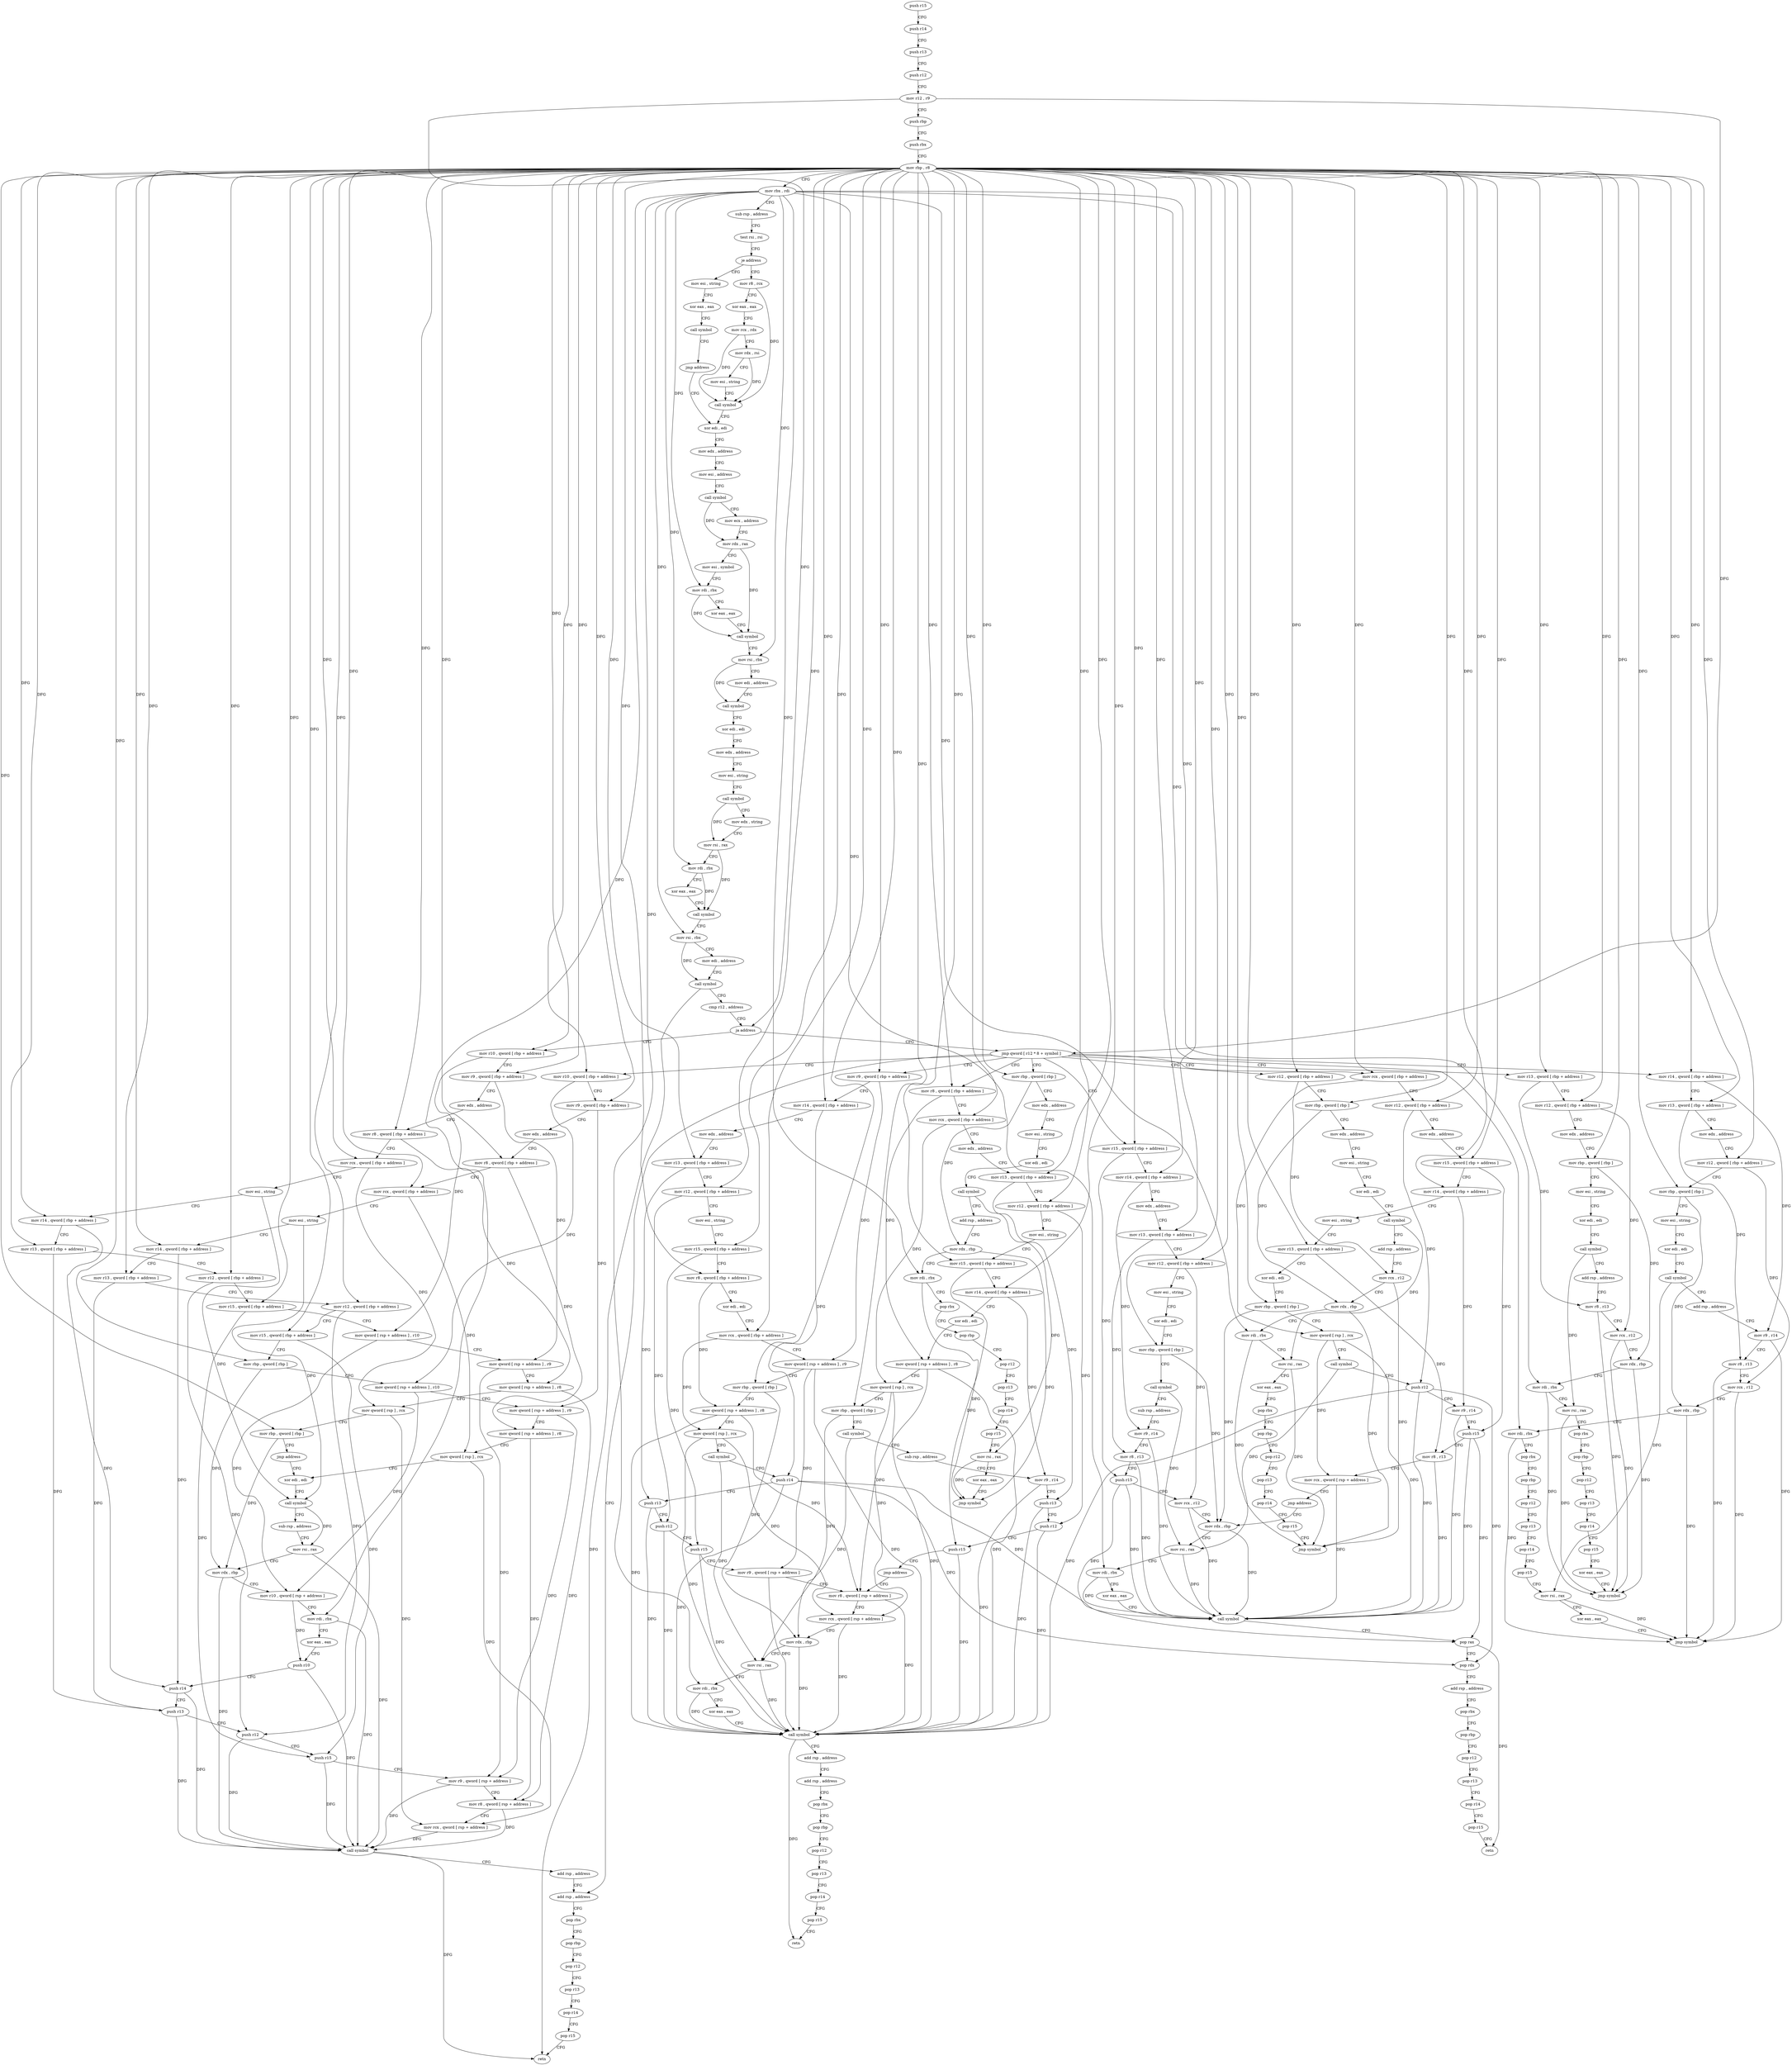 digraph "func" {
"4380992" [label = "push r15" ]
"4380994" [label = "push r14" ]
"4380996" [label = "push r13" ]
"4380998" [label = "push r12" ]
"4381000" [label = "mov r12 , r9" ]
"4381003" [label = "push rbp" ]
"4381004" [label = "push rbx" ]
"4381005" [label = "mov rbp , r8" ]
"4381008" [label = "mov rbx , rdi" ]
"4381011" [label = "sub rsp , address" ]
"4381015" [label = "test rsi , rsi" ]
"4381018" [label = "je address" ]
"4381952" [label = "mov esi , string" ]
"4381024" [label = "mov r8 , rcx" ]
"4381957" [label = "xor eax , eax" ]
"4381959" [label = "call symbol" ]
"4381964" [label = "jmp address" ]
"4381045" [label = "xor edi , edi" ]
"4381027" [label = "xor eax , eax" ]
"4381029" [label = "mov rcx , rdx" ]
"4381032" [label = "mov rdx , rsi" ]
"4381035" [label = "mov esi , string" ]
"4381040" [label = "call symbol" ]
"4381047" [label = "mov edx , address" ]
"4381052" [label = "mov esi , address" ]
"4381057" [label = "call symbol" ]
"4381062" [label = "mov ecx , address" ]
"4381067" [label = "mov rdx , rax" ]
"4381070" [label = "mov esi , symbol" ]
"4381075" [label = "mov rdi , rbx" ]
"4381078" [label = "xor eax , eax" ]
"4381080" [label = "call symbol" ]
"4381085" [label = "mov rsi , rbx" ]
"4381088" [label = "mov edi , address" ]
"4381093" [label = "call symbol" ]
"4381098" [label = "xor edi , edi" ]
"4381100" [label = "mov edx , address" ]
"4381105" [label = "mov esi , string" ]
"4381110" [label = "call symbol" ]
"4381115" [label = "mov edx , string" ]
"4381120" [label = "mov rsi , rax" ]
"4381123" [label = "mov rdi , rbx" ]
"4381126" [label = "xor eax , eax" ]
"4381128" [label = "call symbol" ]
"4381133" [label = "mov rsi , rbx" ]
"4381136" [label = "mov edi , address" ]
"4381141" [label = "call symbol" ]
"4381146" [label = "cmp r12 , address" ]
"4381150" [label = "ja address" ]
"4381976" [label = "mov r10 , qword [ rbp + address ]" ]
"4381156" [label = "jmp qword [ r12 * 8 + symbol ]" ]
"4381980" [label = "mov r9 , qword [ rbp + address ]" ]
"4381984" [label = "mov edx , address" ]
"4381989" [label = "mov r8 , qword [ rbp + address ]" ]
"4381993" [label = "mov rcx , qword [ rbp + address ]" ]
"4381997" [label = "mov esi , string" ]
"4382002" [label = "mov r14 , qword [ rbp + address ]" ]
"4382006" [label = "mov r13 , qword [ rbp + address ]" ]
"4382010" [label = "mov r12 , qword [ rbp + address ]" ]
"4382014" [label = "mov r15 , qword [ rbp + address ]" ]
"4382018" [label = "mov qword [ rsp + address ] , r10" ]
"4382023" [label = "mov qword [ rsp + address ] , r9" ]
"4382028" [label = "mov qword [ rsp + address ] , r8" ]
"4382033" [label = "mov qword [ rsp ] , rcx" ]
"4382037" [label = "mov rbp , qword [ rbp ]" ]
"4382041" [label = "jmp address" ]
"4381233" [label = "xor edi , edi" ]
"4381168" [label = "mov r10 , qword [ rbp + address ]" ]
"4381294" [label = "add rsp , address" ]
"4381312" [label = "mov r9 , qword [ rbp + address ]" ]
"4381440" [label = "mov rbp , qword [ rbp ]" ]
"4381496" [label = "mov r12 , qword [ rbp + address ]" ]
"4381560" [label = "mov r13 , qword [ rbp + address ]" ]
"4381632" [label = "mov r14 , qword [ rbp + address ]" ]
"4381712" [label = "mov r15 , qword [ rbp + address ]" ]
"4381800" [label = "mov rcx , qword [ rbp + address ]" ]
"4381872" [label = "mov r8 , qword [ rbp + address ]" ]
"4381235" [label = "call symbol" ]
"4381240" [label = "sub rsp , address" ]
"4381244" [label = "mov rsi , rax" ]
"4381247" [label = "mov rdx , rbp" ]
"4381250" [label = "mov r10 , qword [ rsp + address ]" ]
"4381255" [label = "mov rdi , rbx" ]
"4381258" [label = "xor eax , eax" ]
"4381260" [label = "push r10" ]
"4381262" [label = "push r14" ]
"4381264" [label = "push r13" ]
"4381266" [label = "push r12" ]
"4381268" [label = "push r15" ]
"4381270" [label = "mov r9 , qword [ rsp + address ]" ]
"4381275" [label = "mov r8 , qword [ rsp + address ]" ]
"4381280" [label = "mov rcx , qword [ rsp + address ]" ]
"4381285" [label = "call symbol" ]
"4381290" [label = "add rsp , address" ]
"4381172" [label = "mov r9 , qword [ rbp + address ]" ]
"4381176" [label = "mov edx , address" ]
"4381181" [label = "mov r8 , qword [ rbp + address ]" ]
"4381185" [label = "mov rcx , qword [ rbp + address ]" ]
"4381189" [label = "mov esi , string" ]
"4381194" [label = "mov r14 , qword [ rbp + address ]" ]
"4381198" [label = "mov r13 , qword [ rbp + address ]" ]
"4381202" [label = "mov r12 , qword [ rbp + address ]" ]
"4381206" [label = "mov r15 , qword [ rbp + address ]" ]
"4381210" [label = "mov rbp , qword [ rbp ]" ]
"4381214" [label = "mov qword [ rsp + address ] , r10" ]
"4381219" [label = "mov qword [ rsp + address ] , r9" ]
"4381224" [label = "mov qword [ rsp + address ] , r8" ]
"4381229" [label = "mov qword [ rsp ] , rcx" ]
"4381298" [label = "pop rbx" ]
"4381299" [label = "pop rbp" ]
"4381300" [label = "pop r12" ]
"4381302" [label = "pop r13" ]
"4381304" [label = "pop r14" ]
"4381306" [label = "pop r15" ]
"4381308" [label = "retn" ]
"4381316" [label = "mov r14 , qword [ rbp + address ]" ]
"4381320" [label = "mov edx , address" ]
"4381325" [label = "mov r13 , qword [ rbp + address ]" ]
"4381329" [label = "mov r12 , qword [ rbp + address ]" ]
"4381333" [label = "mov esi , string" ]
"4381338" [label = "mov r15 , qword [ rbp + address ]" ]
"4381342" [label = "mov r8 , qword [ rbp + address ]" ]
"4381346" [label = "xor edi , edi" ]
"4381348" [label = "mov rcx , qword [ rbp + address ]" ]
"4381352" [label = "mov qword [ rsp + address ] , r9" ]
"4381357" [label = "mov rbp , qword [ rbp ]" ]
"4381361" [label = "mov qword [ rsp + address ] , r8" ]
"4381366" [label = "mov qword [ rsp ] , rcx" ]
"4381370" [label = "call symbol" ]
"4381375" [label = "push r14" ]
"4381377" [label = "push r13" ]
"4381379" [label = "push r12" ]
"4381381" [label = "push r15" ]
"4381383" [label = "mov r9 , qword [ rsp + address ]" ]
"4381388" [label = "mov r8 , qword [ rsp + address ]" ]
"4381444" [label = "mov edx , address" ]
"4381449" [label = "mov esi , string" ]
"4381454" [label = "xor edi , edi" ]
"4381456" [label = "call symbol" ]
"4381461" [label = "add rsp , address" ]
"4381465" [label = "mov rdx , rbp" ]
"4381468" [label = "mov rdi , rbx" ]
"4381471" [label = "pop rbx" ]
"4381472" [label = "pop rbp" ]
"4381473" [label = "pop r12" ]
"4381475" [label = "pop r13" ]
"4381477" [label = "pop r14" ]
"4381479" [label = "pop r15" ]
"4381481" [label = "mov rsi , rax" ]
"4381484" [label = "xor eax , eax" ]
"4381486" [label = "jmp symbol" ]
"4381500" [label = "mov rbp , qword [ rbp ]" ]
"4381504" [label = "mov edx , address" ]
"4381509" [label = "mov esi , string" ]
"4381514" [label = "xor edi , edi" ]
"4381516" [label = "call symbol" ]
"4381521" [label = "add rsp , address" ]
"4381525" [label = "mov rcx , r12" ]
"4381528" [label = "mov rdx , rbp" ]
"4381531" [label = "mov rdi , rbx" ]
"4381534" [label = "mov rsi , rax" ]
"4381537" [label = "xor eax , eax" ]
"4381539" [label = "pop rbx" ]
"4381540" [label = "pop rbp" ]
"4381541" [label = "pop r12" ]
"4381543" [label = "pop r13" ]
"4381545" [label = "pop r14" ]
"4381547" [label = "pop r15" ]
"4381549" [label = "jmp symbol" ]
"4381564" [label = "mov r12 , qword [ rbp + address ]" ]
"4381568" [label = "mov edx , address" ]
"4381573" [label = "mov rbp , qword [ rbp ]" ]
"4381577" [label = "mov esi , string" ]
"4381582" [label = "xor edi , edi" ]
"4381584" [label = "call symbol" ]
"4381589" [label = "add rsp , address" ]
"4381593" [label = "mov r8 , r13" ]
"4381596" [label = "mov rcx , r12" ]
"4381599" [label = "mov rdx , rbp" ]
"4381602" [label = "mov rdi , rbx" ]
"4381605" [label = "mov rsi , rax" ]
"4381608" [label = "pop rbx" ]
"4381609" [label = "pop rbp" ]
"4381610" [label = "pop r12" ]
"4381612" [label = "pop r13" ]
"4381614" [label = "pop r14" ]
"4381616" [label = "pop r15" ]
"4381618" [label = "xor eax , eax" ]
"4381620" [label = "jmp symbol" ]
"4381636" [label = "mov r13 , qword [ rbp + address ]" ]
"4381640" [label = "mov edx , address" ]
"4381645" [label = "mov r12 , qword [ rbp + address ]" ]
"4381649" [label = "mov rbp , qword [ rbp ]" ]
"4381653" [label = "mov esi , string" ]
"4381658" [label = "xor edi , edi" ]
"4381660" [label = "call symbol" ]
"4381665" [label = "add rsp , address" ]
"4381669" [label = "mov r9 , r14" ]
"4381672" [label = "mov r8 , r13" ]
"4381675" [label = "mov rcx , r12" ]
"4381678" [label = "mov rdx , rbp" ]
"4381681" [label = "mov rdi , rbx" ]
"4381684" [label = "pop rbx" ]
"4381685" [label = "pop rbp" ]
"4381686" [label = "pop r12" ]
"4381688" [label = "pop r13" ]
"4381690" [label = "pop r14" ]
"4381692" [label = "pop r15" ]
"4381694" [label = "mov rsi , rax" ]
"4381697" [label = "xor eax , eax" ]
"4381699" [label = "jmp symbol" ]
"4381716" [label = "mov r14 , qword [ rbp + address ]" ]
"4381720" [label = "mov edx , address" ]
"4381725" [label = "mov r13 , qword [ rbp + address ]" ]
"4381729" [label = "mov r12 , qword [ rbp + address ]" ]
"4381733" [label = "mov esi , string" ]
"4381738" [label = "xor edi , edi" ]
"4381740" [label = "mov rbp , qword [ rbp ]" ]
"4381744" [label = "call symbol" ]
"4381749" [label = "sub rsp , address" ]
"4381753" [label = "mov r9 , r14" ]
"4381756" [label = "mov r8 , r13" ]
"4381759" [label = "push r15" ]
"4381761" [label = "mov rcx , r12" ]
"4381764" [label = "mov rdx , rbp" ]
"4381804" [label = "mov r12 , qword [ rbp + address ]" ]
"4381808" [label = "mov edx , address" ]
"4381813" [label = "mov r15 , qword [ rbp + address ]" ]
"4381817" [label = "mov r14 , qword [ rbp + address ]" ]
"4381821" [label = "mov esi , string" ]
"4381826" [label = "mov r13 , qword [ rbp + address ]" ]
"4381830" [label = "xor edi , edi" ]
"4381832" [label = "mov rbp , qword [ rbp ]" ]
"4381836" [label = "mov qword [ rsp ] , rcx" ]
"4381840" [label = "call symbol" ]
"4381845" [label = "push r12" ]
"4381847" [label = "mov r9 , r14" ]
"4381850" [label = "push r15" ]
"4381852" [label = "mov r8 , r13" ]
"4381855" [label = "mov rcx , qword [ rsp + address ]" ]
"4381860" [label = "jmp address" ]
"4381876" [label = "mov rcx , qword [ rbp + address ]" ]
"4381880" [label = "mov edx , address" ]
"4381885" [label = "mov r13 , qword [ rbp + address ]" ]
"4381889" [label = "mov r12 , qword [ rbp + address ]" ]
"4381893" [label = "mov esi , string" ]
"4381898" [label = "mov r15 , qword [ rbp + address ]" ]
"4381902" [label = "mov r14 , qword [ rbp + address ]" ]
"4381906" [label = "xor edi , edi" ]
"4381908" [label = "mov qword [ rsp + address ] , r8" ]
"4381913" [label = "mov qword [ rsp ] , rcx" ]
"4381917" [label = "mov rbp , qword [ rbp ]" ]
"4381921" [label = "call symbol" ]
"4381926" [label = "sub rsp , address" ]
"4381930" [label = "mov r9 , r14" ]
"4381933" [label = "push r13" ]
"4381935" [label = "push r12" ]
"4381937" [label = "push r15" ]
"4381939" [label = "jmp address" ]
"4381767" [label = "mov rsi , rax" ]
"4381770" [label = "mov rdi , rbx" ]
"4381773" [label = "xor eax , eax" ]
"4381775" [label = "call symbol" ]
"4381780" [label = "pop rax" ]
"4381781" [label = "pop rdx" ]
"4381782" [label = "add rsp , address" ]
"4381786" [label = "pop rbx" ]
"4381787" [label = "pop rbp" ]
"4381788" [label = "pop r12" ]
"4381790" [label = "pop r13" ]
"4381792" [label = "pop r14" ]
"4381794" [label = "pop r15" ]
"4381796" [label = "retn" ]
"4381393" [label = "mov rcx , qword [ rsp + address ]" ]
"4381398" [label = "mov rdx , rbp" ]
"4381401" [label = "mov rsi , rax" ]
"4381404" [label = "mov rdi , rbx" ]
"4381407" [label = "xor eax , eax" ]
"4381409" [label = "call symbol" ]
"4381414" [label = "add rsp , address" ]
"4381418" [label = "add rsp , address" ]
"4381422" [label = "pop rbx" ]
"4381423" [label = "pop rbp" ]
"4381424" [label = "pop r12" ]
"4381426" [label = "pop r13" ]
"4381428" [label = "pop r14" ]
"4381430" [label = "pop r15" ]
"4381432" [label = "retn" ]
"4380992" -> "4380994" [ label = "CFG" ]
"4380994" -> "4380996" [ label = "CFG" ]
"4380996" -> "4380998" [ label = "CFG" ]
"4380998" -> "4381000" [ label = "CFG" ]
"4381000" -> "4381003" [ label = "CFG" ]
"4381000" -> "4381150" [ label = "DFG" ]
"4381000" -> "4381156" [ label = "DFG" ]
"4381003" -> "4381004" [ label = "CFG" ]
"4381004" -> "4381005" [ label = "CFG" ]
"4381005" -> "4381008" [ label = "CFG" ]
"4381005" -> "4381976" [ label = "DFG" ]
"4381005" -> "4381980" [ label = "DFG" ]
"4381005" -> "4381989" [ label = "DFG" ]
"4381005" -> "4381993" [ label = "DFG" ]
"4381005" -> "4382002" [ label = "DFG" ]
"4381005" -> "4382006" [ label = "DFG" ]
"4381005" -> "4382010" [ label = "DFG" ]
"4381005" -> "4382014" [ label = "DFG" ]
"4381005" -> "4382037" [ label = "DFG" ]
"4381005" -> "4381168" [ label = "DFG" ]
"4381005" -> "4381172" [ label = "DFG" ]
"4381005" -> "4381181" [ label = "DFG" ]
"4381005" -> "4381185" [ label = "DFG" ]
"4381005" -> "4381194" [ label = "DFG" ]
"4381005" -> "4381198" [ label = "DFG" ]
"4381005" -> "4381202" [ label = "DFG" ]
"4381005" -> "4381206" [ label = "DFG" ]
"4381005" -> "4381210" [ label = "DFG" ]
"4381005" -> "4381312" [ label = "DFG" ]
"4381005" -> "4381316" [ label = "DFG" ]
"4381005" -> "4381325" [ label = "DFG" ]
"4381005" -> "4381329" [ label = "DFG" ]
"4381005" -> "4381338" [ label = "DFG" ]
"4381005" -> "4381342" [ label = "DFG" ]
"4381005" -> "4381348" [ label = "DFG" ]
"4381005" -> "4381357" [ label = "DFG" ]
"4381005" -> "4381440" [ label = "DFG" ]
"4381005" -> "4381496" [ label = "DFG" ]
"4381005" -> "4381500" [ label = "DFG" ]
"4381005" -> "4381560" [ label = "DFG" ]
"4381005" -> "4381564" [ label = "DFG" ]
"4381005" -> "4381573" [ label = "DFG" ]
"4381005" -> "4381632" [ label = "DFG" ]
"4381005" -> "4381636" [ label = "DFG" ]
"4381005" -> "4381645" [ label = "DFG" ]
"4381005" -> "4381649" [ label = "DFG" ]
"4381005" -> "4381712" [ label = "DFG" ]
"4381005" -> "4381716" [ label = "DFG" ]
"4381005" -> "4381725" [ label = "DFG" ]
"4381005" -> "4381729" [ label = "DFG" ]
"4381005" -> "4381740" [ label = "DFG" ]
"4381005" -> "4381800" [ label = "DFG" ]
"4381005" -> "4381804" [ label = "DFG" ]
"4381005" -> "4381813" [ label = "DFG" ]
"4381005" -> "4381817" [ label = "DFG" ]
"4381005" -> "4381826" [ label = "DFG" ]
"4381005" -> "4381832" [ label = "DFG" ]
"4381005" -> "4381872" [ label = "DFG" ]
"4381005" -> "4381876" [ label = "DFG" ]
"4381005" -> "4381885" [ label = "DFG" ]
"4381005" -> "4381889" [ label = "DFG" ]
"4381005" -> "4381898" [ label = "DFG" ]
"4381005" -> "4381902" [ label = "DFG" ]
"4381005" -> "4381917" [ label = "DFG" ]
"4381008" -> "4381011" [ label = "CFG" ]
"4381008" -> "4381075" [ label = "DFG" ]
"4381008" -> "4381085" [ label = "DFG" ]
"4381008" -> "4381123" [ label = "DFG" ]
"4381008" -> "4381133" [ label = "DFG" ]
"4381008" -> "4381255" [ label = "DFG" ]
"4381008" -> "4381468" [ label = "DFG" ]
"4381008" -> "4381531" [ label = "DFG" ]
"4381008" -> "4381602" [ label = "DFG" ]
"4381008" -> "4381681" [ label = "DFG" ]
"4381008" -> "4381404" [ label = "DFG" ]
"4381008" -> "4381770" [ label = "DFG" ]
"4381011" -> "4381015" [ label = "CFG" ]
"4381015" -> "4381018" [ label = "CFG" ]
"4381018" -> "4381952" [ label = "CFG" ]
"4381018" -> "4381024" [ label = "CFG" ]
"4381952" -> "4381957" [ label = "CFG" ]
"4381024" -> "4381027" [ label = "CFG" ]
"4381024" -> "4381040" [ label = "DFG" ]
"4381957" -> "4381959" [ label = "CFG" ]
"4381959" -> "4381964" [ label = "CFG" ]
"4381964" -> "4381045" [ label = "CFG" ]
"4381045" -> "4381047" [ label = "CFG" ]
"4381027" -> "4381029" [ label = "CFG" ]
"4381029" -> "4381032" [ label = "CFG" ]
"4381029" -> "4381040" [ label = "DFG" ]
"4381032" -> "4381035" [ label = "CFG" ]
"4381032" -> "4381040" [ label = "DFG" ]
"4381035" -> "4381040" [ label = "CFG" ]
"4381040" -> "4381045" [ label = "CFG" ]
"4381047" -> "4381052" [ label = "CFG" ]
"4381052" -> "4381057" [ label = "CFG" ]
"4381057" -> "4381062" [ label = "CFG" ]
"4381057" -> "4381067" [ label = "DFG" ]
"4381062" -> "4381067" [ label = "CFG" ]
"4381067" -> "4381070" [ label = "CFG" ]
"4381067" -> "4381080" [ label = "DFG" ]
"4381070" -> "4381075" [ label = "CFG" ]
"4381075" -> "4381078" [ label = "CFG" ]
"4381075" -> "4381080" [ label = "DFG" ]
"4381078" -> "4381080" [ label = "CFG" ]
"4381080" -> "4381085" [ label = "CFG" ]
"4381085" -> "4381088" [ label = "CFG" ]
"4381085" -> "4381093" [ label = "DFG" ]
"4381088" -> "4381093" [ label = "CFG" ]
"4381093" -> "4381098" [ label = "CFG" ]
"4381098" -> "4381100" [ label = "CFG" ]
"4381100" -> "4381105" [ label = "CFG" ]
"4381105" -> "4381110" [ label = "CFG" ]
"4381110" -> "4381115" [ label = "CFG" ]
"4381110" -> "4381120" [ label = "DFG" ]
"4381115" -> "4381120" [ label = "CFG" ]
"4381120" -> "4381123" [ label = "CFG" ]
"4381120" -> "4381128" [ label = "DFG" ]
"4381123" -> "4381126" [ label = "CFG" ]
"4381123" -> "4381128" [ label = "DFG" ]
"4381126" -> "4381128" [ label = "CFG" ]
"4381128" -> "4381133" [ label = "CFG" ]
"4381133" -> "4381136" [ label = "CFG" ]
"4381133" -> "4381141" [ label = "DFG" ]
"4381136" -> "4381141" [ label = "CFG" ]
"4381141" -> "4381146" [ label = "CFG" ]
"4381141" -> "4381308" [ label = "DFG" ]
"4381146" -> "4381150" [ label = "CFG" ]
"4381150" -> "4381976" [ label = "CFG" ]
"4381150" -> "4381156" [ label = "CFG" ]
"4381976" -> "4381980" [ label = "CFG" ]
"4381976" -> "4382018" [ label = "DFG" ]
"4381156" -> "4381168" [ label = "CFG" ]
"4381156" -> "4381294" [ label = "CFG" ]
"4381156" -> "4381312" [ label = "CFG" ]
"4381156" -> "4381440" [ label = "CFG" ]
"4381156" -> "4381496" [ label = "CFG" ]
"4381156" -> "4381560" [ label = "CFG" ]
"4381156" -> "4381632" [ label = "CFG" ]
"4381156" -> "4381712" [ label = "CFG" ]
"4381156" -> "4381800" [ label = "CFG" ]
"4381156" -> "4381872" [ label = "CFG" ]
"4381980" -> "4381984" [ label = "CFG" ]
"4381980" -> "4382023" [ label = "DFG" ]
"4381984" -> "4381989" [ label = "CFG" ]
"4381989" -> "4381993" [ label = "CFG" ]
"4381989" -> "4382028" [ label = "DFG" ]
"4381993" -> "4381997" [ label = "CFG" ]
"4381993" -> "4382033" [ label = "DFG" ]
"4381997" -> "4382002" [ label = "CFG" ]
"4381997" -> "4381235" [ label = "DFG" ]
"4382002" -> "4382006" [ label = "CFG" ]
"4382002" -> "4381262" [ label = "DFG" ]
"4382006" -> "4382010" [ label = "CFG" ]
"4382006" -> "4381264" [ label = "DFG" ]
"4382010" -> "4382014" [ label = "CFG" ]
"4382010" -> "4381266" [ label = "DFG" ]
"4382014" -> "4382018" [ label = "CFG" ]
"4382014" -> "4381268" [ label = "DFG" ]
"4382018" -> "4382023" [ label = "CFG" ]
"4382018" -> "4381250" [ label = "DFG" ]
"4382023" -> "4382028" [ label = "CFG" ]
"4382023" -> "4381270" [ label = "DFG" ]
"4382028" -> "4382033" [ label = "CFG" ]
"4382028" -> "4381275" [ label = "DFG" ]
"4382033" -> "4382037" [ label = "CFG" ]
"4382033" -> "4381280" [ label = "DFG" ]
"4382037" -> "4382041" [ label = "CFG" ]
"4382037" -> "4381247" [ label = "DFG" ]
"4382041" -> "4381233" [ label = "CFG" ]
"4381233" -> "4381235" [ label = "CFG" ]
"4381168" -> "4381172" [ label = "CFG" ]
"4381168" -> "4381214" [ label = "DFG" ]
"4381294" -> "4381298" [ label = "CFG" ]
"4381312" -> "4381316" [ label = "CFG" ]
"4381312" -> "4381352" [ label = "DFG" ]
"4381440" -> "4381444" [ label = "CFG" ]
"4381440" -> "4381465" [ label = "DFG" ]
"4381496" -> "4381500" [ label = "CFG" ]
"4381496" -> "4381525" [ label = "DFG" ]
"4381560" -> "4381564" [ label = "CFG" ]
"4381560" -> "4381593" [ label = "DFG" ]
"4381632" -> "4381636" [ label = "CFG" ]
"4381632" -> "4381669" [ label = "DFG" ]
"4381712" -> "4381716" [ label = "CFG" ]
"4381712" -> "4381759" [ label = "DFG" ]
"4381800" -> "4381804" [ label = "CFG" ]
"4381800" -> "4381836" [ label = "DFG" ]
"4381872" -> "4381876" [ label = "CFG" ]
"4381872" -> "4381908" [ label = "DFG" ]
"4381235" -> "4381240" [ label = "CFG" ]
"4381235" -> "4381244" [ label = "DFG" ]
"4381240" -> "4381244" [ label = "CFG" ]
"4381244" -> "4381247" [ label = "CFG" ]
"4381244" -> "4381285" [ label = "DFG" ]
"4381247" -> "4381250" [ label = "CFG" ]
"4381247" -> "4381285" [ label = "DFG" ]
"4381250" -> "4381255" [ label = "CFG" ]
"4381250" -> "4381260" [ label = "DFG" ]
"4381255" -> "4381258" [ label = "CFG" ]
"4381255" -> "4381285" [ label = "DFG" ]
"4381258" -> "4381260" [ label = "CFG" ]
"4381260" -> "4381262" [ label = "CFG" ]
"4381260" -> "4381285" [ label = "DFG" ]
"4381262" -> "4381264" [ label = "CFG" ]
"4381262" -> "4381285" [ label = "DFG" ]
"4381264" -> "4381266" [ label = "CFG" ]
"4381264" -> "4381285" [ label = "DFG" ]
"4381266" -> "4381268" [ label = "CFG" ]
"4381266" -> "4381285" [ label = "DFG" ]
"4381268" -> "4381270" [ label = "CFG" ]
"4381268" -> "4381285" [ label = "DFG" ]
"4381270" -> "4381275" [ label = "CFG" ]
"4381270" -> "4381285" [ label = "DFG" ]
"4381275" -> "4381280" [ label = "CFG" ]
"4381275" -> "4381285" [ label = "DFG" ]
"4381280" -> "4381285" [ label = "DFG" ]
"4381285" -> "4381290" [ label = "CFG" ]
"4381285" -> "4381308" [ label = "DFG" ]
"4381290" -> "4381294" [ label = "CFG" ]
"4381172" -> "4381176" [ label = "CFG" ]
"4381172" -> "4381219" [ label = "DFG" ]
"4381176" -> "4381181" [ label = "CFG" ]
"4381181" -> "4381185" [ label = "CFG" ]
"4381181" -> "4381224" [ label = "DFG" ]
"4381185" -> "4381189" [ label = "CFG" ]
"4381185" -> "4381229" [ label = "DFG" ]
"4381189" -> "4381194" [ label = "CFG" ]
"4381189" -> "4381235" [ label = "DFG" ]
"4381194" -> "4381198" [ label = "CFG" ]
"4381194" -> "4381262" [ label = "DFG" ]
"4381198" -> "4381202" [ label = "CFG" ]
"4381198" -> "4381264" [ label = "DFG" ]
"4381202" -> "4381206" [ label = "CFG" ]
"4381202" -> "4381266" [ label = "DFG" ]
"4381206" -> "4381210" [ label = "CFG" ]
"4381206" -> "4381268" [ label = "DFG" ]
"4381210" -> "4381214" [ label = "CFG" ]
"4381210" -> "4381247" [ label = "DFG" ]
"4381214" -> "4381219" [ label = "CFG" ]
"4381214" -> "4381250" [ label = "DFG" ]
"4381219" -> "4381224" [ label = "CFG" ]
"4381219" -> "4381270" [ label = "DFG" ]
"4381224" -> "4381229" [ label = "CFG" ]
"4381224" -> "4381275" [ label = "DFG" ]
"4381229" -> "4381233" [ label = "CFG" ]
"4381229" -> "4381280" [ label = "DFG" ]
"4381298" -> "4381299" [ label = "CFG" ]
"4381299" -> "4381300" [ label = "CFG" ]
"4381300" -> "4381302" [ label = "CFG" ]
"4381302" -> "4381304" [ label = "CFG" ]
"4381304" -> "4381306" [ label = "CFG" ]
"4381306" -> "4381308" [ label = "CFG" ]
"4381316" -> "4381320" [ label = "CFG" ]
"4381316" -> "4381375" [ label = "DFG" ]
"4381320" -> "4381325" [ label = "CFG" ]
"4381325" -> "4381329" [ label = "CFG" ]
"4381325" -> "4381377" [ label = "DFG" ]
"4381329" -> "4381333" [ label = "CFG" ]
"4381329" -> "4381379" [ label = "DFG" ]
"4381333" -> "4381338" [ label = "CFG" ]
"4381338" -> "4381342" [ label = "CFG" ]
"4381338" -> "4381381" [ label = "DFG" ]
"4381342" -> "4381346" [ label = "CFG" ]
"4381342" -> "4381361" [ label = "DFG" ]
"4381346" -> "4381348" [ label = "CFG" ]
"4381348" -> "4381352" [ label = "CFG" ]
"4381348" -> "4381366" [ label = "DFG" ]
"4381352" -> "4381357" [ label = "CFG" ]
"4381352" -> "4381383" [ label = "DFG" ]
"4381352" -> "4381409" [ label = "DFG" ]
"4381357" -> "4381361" [ label = "CFG" ]
"4381357" -> "4381398" [ label = "DFG" ]
"4381361" -> "4381366" [ label = "CFG" ]
"4381361" -> "4381388" [ label = "DFG" ]
"4381361" -> "4381409" [ label = "DFG" ]
"4381366" -> "4381370" [ label = "CFG" ]
"4381366" -> "4381393" [ label = "DFG" ]
"4381366" -> "4381409" [ label = "DFG" ]
"4381370" -> "4381375" [ label = "CFG" ]
"4381370" -> "4381401" [ label = "DFG" ]
"4381375" -> "4381377" [ label = "CFG" ]
"4381375" -> "4381409" [ label = "DFG" ]
"4381375" -> "4381775" [ label = "DFG" ]
"4381375" -> "4381781" [ label = "DFG" ]
"4381377" -> "4381379" [ label = "CFG" ]
"4381377" -> "4381409" [ label = "DFG" ]
"4381379" -> "4381381" [ label = "CFG" ]
"4381379" -> "4381409" [ label = "DFG" ]
"4381381" -> "4381383" [ label = "CFG" ]
"4381381" -> "4381409" [ label = "DFG" ]
"4381383" -> "4381388" [ label = "CFG" ]
"4381383" -> "4381409" [ label = "DFG" ]
"4381388" -> "4381393" [ label = "CFG" ]
"4381388" -> "4381409" [ label = "DFG" ]
"4381444" -> "4381449" [ label = "CFG" ]
"4381449" -> "4381454" [ label = "CFG" ]
"4381454" -> "4381456" [ label = "CFG" ]
"4381456" -> "4381461" [ label = "CFG" ]
"4381456" -> "4381481" [ label = "DFG" ]
"4381461" -> "4381465" [ label = "CFG" ]
"4381465" -> "4381468" [ label = "CFG" ]
"4381465" -> "4381486" [ label = "DFG" ]
"4381468" -> "4381471" [ label = "CFG" ]
"4381468" -> "4381486" [ label = "DFG" ]
"4381471" -> "4381472" [ label = "CFG" ]
"4381472" -> "4381473" [ label = "CFG" ]
"4381473" -> "4381475" [ label = "CFG" ]
"4381475" -> "4381477" [ label = "CFG" ]
"4381477" -> "4381479" [ label = "CFG" ]
"4381479" -> "4381481" [ label = "CFG" ]
"4381481" -> "4381484" [ label = "CFG" ]
"4381481" -> "4381486" [ label = "DFG" ]
"4381484" -> "4381486" [ label = "CFG" ]
"4381500" -> "4381504" [ label = "CFG" ]
"4381500" -> "4381528" [ label = "DFG" ]
"4381504" -> "4381509" [ label = "CFG" ]
"4381509" -> "4381514" [ label = "CFG" ]
"4381514" -> "4381516" [ label = "CFG" ]
"4381516" -> "4381521" [ label = "CFG" ]
"4381516" -> "4381534" [ label = "DFG" ]
"4381521" -> "4381525" [ label = "CFG" ]
"4381525" -> "4381528" [ label = "CFG" ]
"4381525" -> "4381549" [ label = "DFG" ]
"4381528" -> "4381531" [ label = "CFG" ]
"4381528" -> "4381549" [ label = "DFG" ]
"4381531" -> "4381534" [ label = "CFG" ]
"4381531" -> "4381549" [ label = "DFG" ]
"4381534" -> "4381537" [ label = "CFG" ]
"4381534" -> "4381549" [ label = "DFG" ]
"4381537" -> "4381539" [ label = "CFG" ]
"4381539" -> "4381540" [ label = "CFG" ]
"4381540" -> "4381541" [ label = "CFG" ]
"4381541" -> "4381543" [ label = "CFG" ]
"4381543" -> "4381545" [ label = "CFG" ]
"4381545" -> "4381547" [ label = "CFG" ]
"4381547" -> "4381549" [ label = "CFG" ]
"4381564" -> "4381568" [ label = "CFG" ]
"4381564" -> "4381596" [ label = "DFG" ]
"4381568" -> "4381573" [ label = "CFG" ]
"4381573" -> "4381577" [ label = "CFG" ]
"4381573" -> "4381599" [ label = "DFG" ]
"4381577" -> "4381582" [ label = "CFG" ]
"4381582" -> "4381584" [ label = "CFG" ]
"4381584" -> "4381589" [ label = "CFG" ]
"4381584" -> "4381605" [ label = "DFG" ]
"4381589" -> "4381593" [ label = "CFG" ]
"4381593" -> "4381596" [ label = "CFG" ]
"4381593" -> "4381620" [ label = "DFG" ]
"4381596" -> "4381599" [ label = "CFG" ]
"4381596" -> "4381620" [ label = "DFG" ]
"4381599" -> "4381602" [ label = "CFG" ]
"4381599" -> "4381620" [ label = "DFG" ]
"4381602" -> "4381605" [ label = "CFG" ]
"4381602" -> "4381620" [ label = "DFG" ]
"4381605" -> "4381608" [ label = "CFG" ]
"4381605" -> "4381620" [ label = "DFG" ]
"4381608" -> "4381609" [ label = "CFG" ]
"4381609" -> "4381610" [ label = "CFG" ]
"4381610" -> "4381612" [ label = "CFG" ]
"4381612" -> "4381614" [ label = "CFG" ]
"4381614" -> "4381616" [ label = "CFG" ]
"4381616" -> "4381618" [ label = "CFG" ]
"4381618" -> "4381620" [ label = "CFG" ]
"4381636" -> "4381640" [ label = "CFG" ]
"4381636" -> "4381672" [ label = "DFG" ]
"4381640" -> "4381645" [ label = "CFG" ]
"4381645" -> "4381649" [ label = "CFG" ]
"4381645" -> "4381675" [ label = "DFG" ]
"4381649" -> "4381653" [ label = "CFG" ]
"4381649" -> "4381678" [ label = "DFG" ]
"4381653" -> "4381658" [ label = "CFG" ]
"4381658" -> "4381660" [ label = "CFG" ]
"4381660" -> "4381665" [ label = "CFG" ]
"4381660" -> "4381694" [ label = "DFG" ]
"4381665" -> "4381669" [ label = "CFG" ]
"4381669" -> "4381672" [ label = "CFG" ]
"4381669" -> "4381699" [ label = "DFG" ]
"4381672" -> "4381675" [ label = "CFG" ]
"4381672" -> "4381699" [ label = "DFG" ]
"4381675" -> "4381678" [ label = "CFG" ]
"4381675" -> "4381699" [ label = "DFG" ]
"4381678" -> "4381681" [ label = "CFG" ]
"4381678" -> "4381699" [ label = "DFG" ]
"4381681" -> "4381684" [ label = "CFG" ]
"4381681" -> "4381699" [ label = "DFG" ]
"4381684" -> "4381685" [ label = "CFG" ]
"4381685" -> "4381686" [ label = "CFG" ]
"4381686" -> "4381688" [ label = "CFG" ]
"4381688" -> "4381690" [ label = "CFG" ]
"4381690" -> "4381692" [ label = "CFG" ]
"4381692" -> "4381694" [ label = "CFG" ]
"4381694" -> "4381697" [ label = "CFG" ]
"4381694" -> "4381699" [ label = "DFG" ]
"4381697" -> "4381699" [ label = "CFG" ]
"4381716" -> "4381720" [ label = "CFG" ]
"4381716" -> "4381753" [ label = "DFG" ]
"4381720" -> "4381725" [ label = "CFG" ]
"4381725" -> "4381729" [ label = "CFG" ]
"4381725" -> "4381756" [ label = "DFG" ]
"4381729" -> "4381733" [ label = "CFG" ]
"4381729" -> "4381761" [ label = "DFG" ]
"4381733" -> "4381738" [ label = "CFG" ]
"4381738" -> "4381740" [ label = "CFG" ]
"4381740" -> "4381744" [ label = "CFG" ]
"4381740" -> "4381764" [ label = "DFG" ]
"4381744" -> "4381749" [ label = "CFG" ]
"4381744" -> "4381767" [ label = "DFG" ]
"4381749" -> "4381753" [ label = "CFG" ]
"4381753" -> "4381756" [ label = "CFG" ]
"4381753" -> "4381775" [ label = "DFG" ]
"4381756" -> "4381759" [ label = "CFG" ]
"4381756" -> "4381775" [ label = "DFG" ]
"4381759" -> "4381761" [ label = "CFG" ]
"4381759" -> "4381775" [ label = "DFG" ]
"4381759" -> "4381780" [ label = "DFG" ]
"4381761" -> "4381764" [ label = "CFG" ]
"4381761" -> "4381775" [ label = "DFG" ]
"4381764" -> "4381767" [ label = "CFG" ]
"4381764" -> "4381775" [ label = "DFG" ]
"4381804" -> "4381808" [ label = "CFG" ]
"4381804" -> "4381845" [ label = "DFG" ]
"4381808" -> "4381813" [ label = "CFG" ]
"4381813" -> "4381817" [ label = "CFG" ]
"4381813" -> "4381850" [ label = "DFG" ]
"4381817" -> "4381821" [ label = "CFG" ]
"4381817" -> "4381847" [ label = "DFG" ]
"4381821" -> "4381826" [ label = "CFG" ]
"4381826" -> "4381830" [ label = "CFG" ]
"4381826" -> "4381852" [ label = "DFG" ]
"4381830" -> "4381832" [ label = "CFG" ]
"4381832" -> "4381836" [ label = "CFG" ]
"4381832" -> "4381764" [ label = "DFG" ]
"4381836" -> "4381840" [ label = "CFG" ]
"4381836" -> "4381855" [ label = "DFG" ]
"4381836" -> "4381775" [ label = "DFG" ]
"4381840" -> "4381845" [ label = "CFG" ]
"4381840" -> "4381767" [ label = "DFG" ]
"4381845" -> "4381847" [ label = "CFG" ]
"4381845" -> "4381409" [ label = "DFG" ]
"4381845" -> "4381775" [ label = "DFG" ]
"4381845" -> "4381781" [ label = "DFG" ]
"4381847" -> "4381850" [ label = "CFG" ]
"4381847" -> "4381775" [ label = "DFG" ]
"4381850" -> "4381852" [ label = "CFG" ]
"4381850" -> "4381775" [ label = "DFG" ]
"4381850" -> "4381780" [ label = "DFG" ]
"4381852" -> "4381855" [ label = "CFG" ]
"4381852" -> "4381775" [ label = "DFG" ]
"4381855" -> "4381860" [ label = "CFG" ]
"4381855" -> "4381775" [ label = "DFG" ]
"4381860" -> "4381764" [ label = "CFG" ]
"4381876" -> "4381880" [ label = "CFG" ]
"4381876" -> "4381913" [ label = "DFG" ]
"4381880" -> "4381885" [ label = "CFG" ]
"4381885" -> "4381889" [ label = "CFG" ]
"4381885" -> "4381933" [ label = "DFG" ]
"4381889" -> "4381893" [ label = "CFG" ]
"4381889" -> "4381935" [ label = "DFG" ]
"4381893" -> "4381898" [ label = "CFG" ]
"4381898" -> "4381902" [ label = "CFG" ]
"4381898" -> "4381937" [ label = "DFG" ]
"4381902" -> "4381906" [ label = "CFG" ]
"4381902" -> "4381930" [ label = "DFG" ]
"4381906" -> "4381908" [ label = "CFG" ]
"4381908" -> "4381913" [ label = "CFG" ]
"4381908" -> "4381388" [ label = "DFG" ]
"4381908" -> "4381409" [ label = "DFG" ]
"4381913" -> "4381917" [ label = "CFG" ]
"4381913" -> "4381393" [ label = "DFG" ]
"4381913" -> "4381409" [ label = "DFG" ]
"4381917" -> "4381921" [ label = "CFG" ]
"4381917" -> "4381398" [ label = "DFG" ]
"4381921" -> "4381926" [ label = "CFG" ]
"4381921" -> "4381401" [ label = "DFG" ]
"4381926" -> "4381930" [ label = "CFG" ]
"4381930" -> "4381933" [ label = "CFG" ]
"4381930" -> "4381409" [ label = "DFG" ]
"4381933" -> "4381935" [ label = "CFG" ]
"4381933" -> "4381409" [ label = "DFG" ]
"4381935" -> "4381937" [ label = "CFG" ]
"4381935" -> "4381409" [ label = "DFG" ]
"4381937" -> "4381939" [ label = "CFG" ]
"4381937" -> "4381409" [ label = "DFG" ]
"4381939" -> "4381388" [ label = "CFG" ]
"4381767" -> "4381770" [ label = "CFG" ]
"4381767" -> "4381775" [ label = "DFG" ]
"4381770" -> "4381773" [ label = "CFG" ]
"4381770" -> "4381775" [ label = "DFG" ]
"4381773" -> "4381775" [ label = "CFG" ]
"4381775" -> "4381780" [ label = "CFG" ]
"4381780" -> "4381781" [ label = "CFG" ]
"4381780" -> "4381796" [ label = "DFG" ]
"4381781" -> "4381782" [ label = "CFG" ]
"4381782" -> "4381786" [ label = "CFG" ]
"4381786" -> "4381787" [ label = "CFG" ]
"4381787" -> "4381788" [ label = "CFG" ]
"4381788" -> "4381790" [ label = "CFG" ]
"4381790" -> "4381792" [ label = "CFG" ]
"4381792" -> "4381794" [ label = "CFG" ]
"4381794" -> "4381796" [ label = "CFG" ]
"4381393" -> "4381398" [ label = "CFG" ]
"4381393" -> "4381409" [ label = "DFG" ]
"4381398" -> "4381401" [ label = "CFG" ]
"4381398" -> "4381409" [ label = "DFG" ]
"4381401" -> "4381404" [ label = "CFG" ]
"4381401" -> "4381409" [ label = "DFG" ]
"4381404" -> "4381407" [ label = "CFG" ]
"4381404" -> "4381409" [ label = "DFG" ]
"4381407" -> "4381409" [ label = "CFG" ]
"4381409" -> "4381414" [ label = "CFG" ]
"4381409" -> "4381432" [ label = "DFG" ]
"4381414" -> "4381418" [ label = "CFG" ]
"4381418" -> "4381422" [ label = "CFG" ]
"4381422" -> "4381423" [ label = "CFG" ]
"4381423" -> "4381424" [ label = "CFG" ]
"4381424" -> "4381426" [ label = "CFG" ]
"4381426" -> "4381428" [ label = "CFG" ]
"4381428" -> "4381430" [ label = "CFG" ]
"4381430" -> "4381432" [ label = "CFG" ]
}
